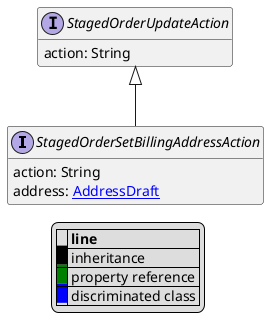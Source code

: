 @startuml

hide empty fields
hide empty methods
legend
|= |= line |
|<back:black>   </back>| inheritance |
|<back:green>   </back>| property reference |
|<back:blue>   </back>| discriminated class |
endlegend
interface StagedOrderSetBillingAddressAction [[StagedOrderSetBillingAddressAction.svg]] extends StagedOrderUpdateAction {
    action: String
    address: [[AddressDraft.svg AddressDraft]]
}
interface StagedOrderUpdateAction [[StagedOrderUpdateAction.svg]]  {
    action: String
}





@enduml
